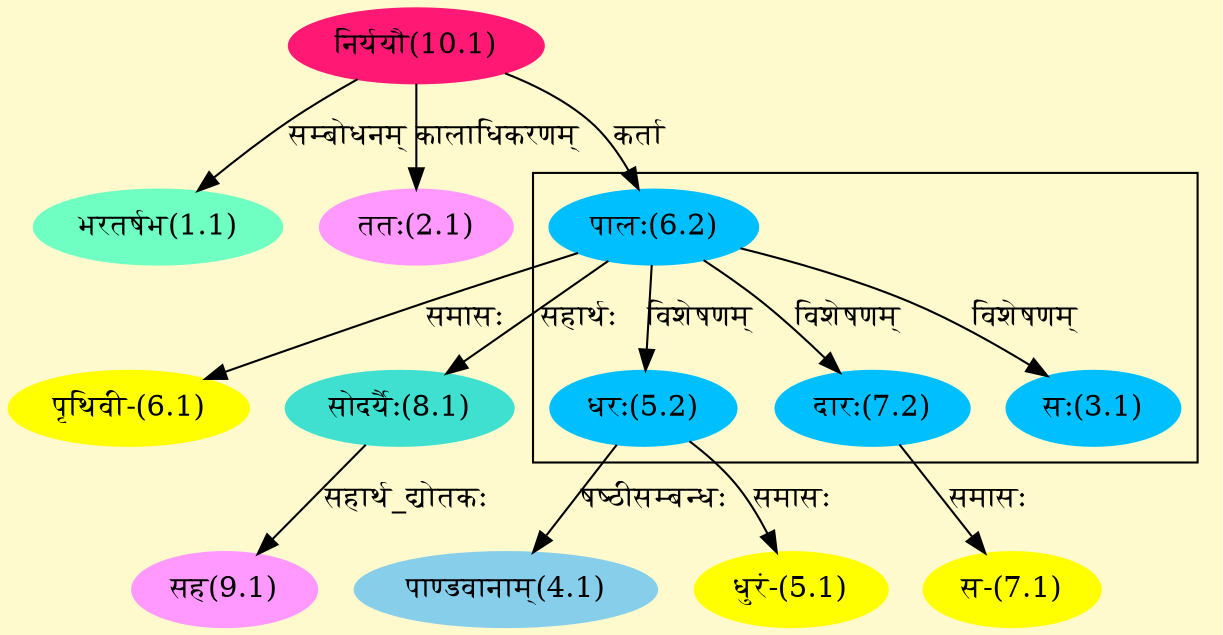 digraph G{
rankdir=BT;
 compound=true;
 bgcolor="lemonchiffon1";

subgraph cluster_1{
Node3_1 [style=filled, color="#00BFFF" label = "सः(3.1)"]
Node6_2 [style=filled, color="#00BFFF" label = "पालः(6.2)"]
Node5_2 [style=filled, color="#00BFFF" label = "धरः(5.2)"]
Node7_2 [style=filled, color="#00BFFF" label = "दारः(7.2)"]

}
Node1_1 [style=filled, color="#6FFFC3" label = "भरतर्षभ(1.1)"]
Node10_1 [style=filled, color="#FF1975" label = "निर्ययौ(10.1)"]
Node2_1 [style=filled, color="#FF99FF" label = "ततः(2.1)"]
Node4_1 [style=filled, color="#87CEEB" label = "पाण्डवानाम्(4.1)"]
Node5_2 [style=filled, color="#00BFFF" label = "धरः(5.2)"]
Node5_1 [style=filled, color="#FFFF00" label = "धुरं-(5.1)"]
Node6_1 [style=filled, color="#FFFF00" label = "पृथिवी-(6.1)"]
Node6_2 [style=filled, color="#00BFFF" label = "पालः(6.2)"]
Node7_1 [style=filled, color="#FFFF00" label = "स-(7.1)"]
Node7_2 [style=filled, color="#00BFFF" label = "दारः(7.2)"]
Node8_1 [style=filled, color="#40E0D0" label = "सोदर्यैः(8.1)"]
Node9_1 [style=filled, color="#FF99FF" label = "सह(9.1)"]
/* Start of Relations section */

Node1_1 -> Node10_1 [  label="सम्बोधनम्"  dir="back" ]
Node2_1 -> Node10_1 [  label="कालाधिकरणम्"  dir="back" ]
Node3_1 -> Node6_2 [  label="विशेषणम्"  dir="back" ]
Node4_1 -> Node5_2 [  label="षष्ठीसम्बन्धः"  dir="back" ]
Node5_1 -> Node5_2 [  label="समासः"  dir="back" ]
Node5_2 -> Node6_2 [  label="विशेषणम्"  dir="back" ]
Node6_1 -> Node6_2 [  label="समासः"  dir="back" ]
Node6_2 -> Node10_1 [  label="कर्ता"  dir="back" ]
Node7_1 -> Node7_2 [  label="समासः"  dir="back" ]
Node7_2 -> Node6_2 [  label="विशेषणम्"  dir="back" ]
Node8_1 -> Node6_2 [  label="सहार्थः"  dir="back" ]
Node9_1 -> Node8_1 [  label="सहार्थ_द्योतकः"  dir="back" ]
}
